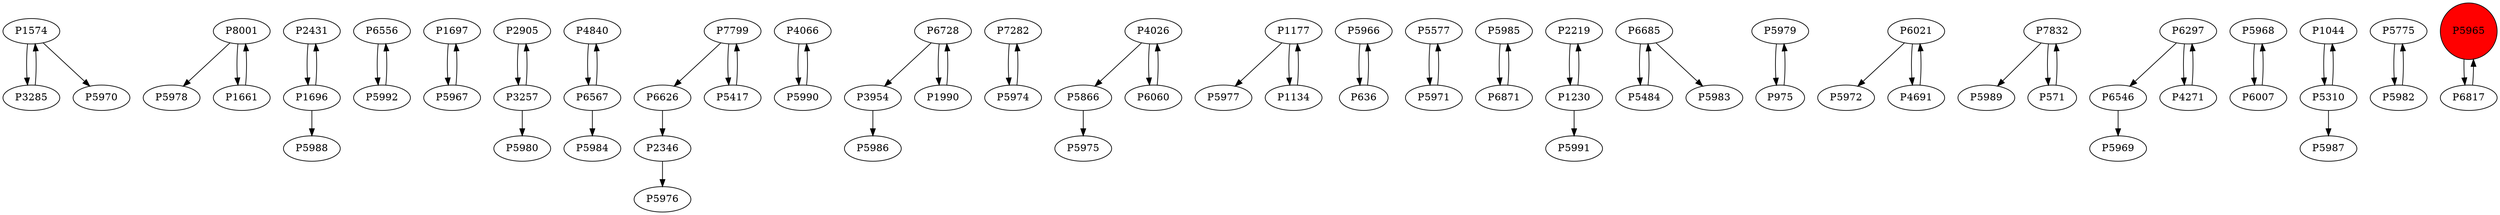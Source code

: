 digraph {
	P1574 -> P3285
	P8001 -> P5978
	P2431 -> P1696
	P6556 -> P5992
	P1697 -> P5967
	P2905 -> P3257
	P4840 -> P6567
	P6626 -> P2346
	P4066 -> P5990
	P6728 -> P3954
	P5967 -> P1697
	P7282 -> P5974
	P4026 -> P5866
	P1177 -> P5977
	P6567 -> P4840
	P5966 -> P636
	P5577 -> P5971
	P5985 -> P6871
	P1990 -> P6728
	P2219 -> P1230
	P6728 -> P1990
	P1696 -> P2431
	P6685 -> P5484
	P5979 -> P975
	P7799 -> P5417
	P6021 -> P5972
	P6060 -> P4026
	P7832 -> P5989
	P1661 -> P8001
	P5992 -> P6556
	P6297 -> P6546
	P1574 -> P5970
	P2346 -> P5976
	P1230 -> P2219
	P5968 -> P6007
	P1044 -> P5310
	P3257 -> P2905
	P5310 -> P5987
	P7832 -> P571
	P5866 -> P5975
	P6021 -> P4691
	P5484 -> P6685
	P4271 -> P6297
	P1230 -> P5991
	P6546 -> P5969
	P6297 -> P4271
	P6567 -> P5984
	P5971 -> P5577
	P6685 -> P5983
	P5417 -> P7799
	P636 -> P5966
	P3257 -> P5980
	P6007 -> P5968
	P4691 -> P6021
	P7799 -> P6626
	P5974 -> P7282
	P975 -> P5979
	P4026 -> P6060
	P5775 -> P5982
	P6871 -> P5985
	P5310 -> P1044
	P1177 -> P1134
	P5965 -> P6817
	P3954 -> P5986
	P571 -> P7832
	P6817 -> P5965
	P5982 -> P5775
	P1134 -> P1177
	P1696 -> P5988
	P3285 -> P1574
	P5990 -> P4066
	P8001 -> P1661
	P5965 [shape=circle]
	P5965 [style=filled]
	P5965 [fillcolor=red]
}